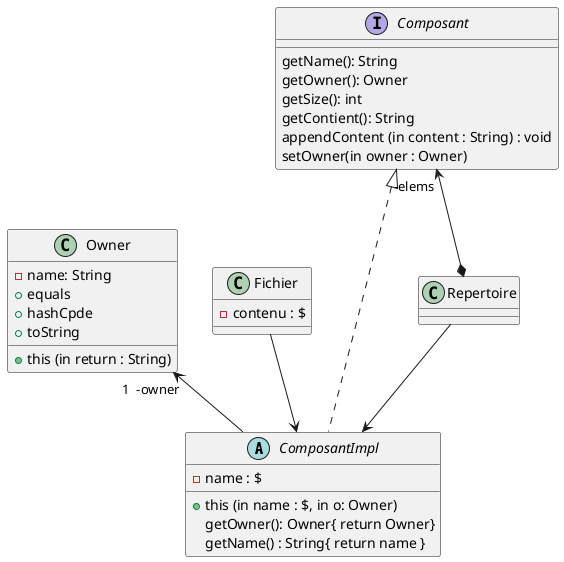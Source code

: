 @startuml
'https://plantuml.com/component-diagram




abstract ComposantImpl
{
   - name : $

   + this (in name : $, in o: Owner)
   getOwner(): Owner{ return Owner}
   getName() : String{ return name }
}

class Owner {
-name: String
+this (in return : String)
+equals
+hashCpde
+toString

}

class Fichier{
-contenu : $
}
class Repertoire{}
interface Composant
{
 getName(): String
 getOwner(): Owner
 getSize(): int
 getContient(): String
 appendContent (in content : String) : void
 setOwner(in owner : Owner)
}


Fichier --> ComposantImpl
Repertoire --> ComposantImpl
Composant <|.. ComposantImpl

Composant  "-elems " <--* Repertoire
Owner "1  -owner" <--   ComposantImpl

@enduml